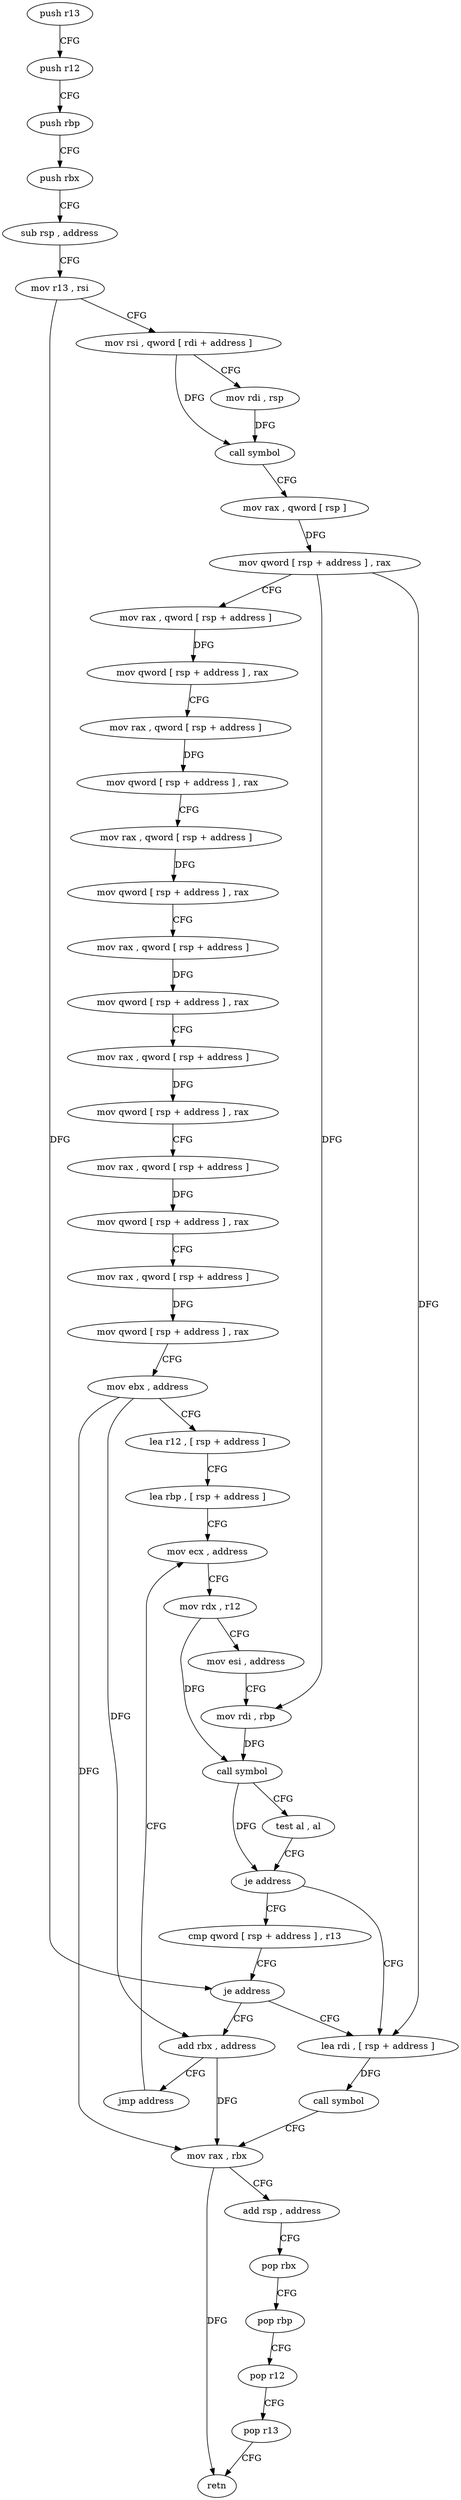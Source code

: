 digraph "func" {
"84737" [label = "push r13" ]
"84739" [label = "push r12" ]
"84741" [label = "push rbp" ]
"84742" [label = "push rbx" ]
"84743" [label = "sub rsp , address" ]
"84750" [label = "mov r13 , rsi" ]
"84753" [label = "mov rsi , qword [ rdi + address ]" ]
"84757" [label = "mov rdi , rsp" ]
"84760" [label = "call symbol" ]
"84765" [label = "mov rax , qword [ rsp ]" ]
"84769" [label = "mov qword [ rsp + address ] , rax" ]
"84774" [label = "mov rax , qword [ rsp + address ]" ]
"84779" [label = "mov qword [ rsp + address ] , rax" ]
"84784" [label = "mov rax , qword [ rsp + address ]" ]
"84789" [label = "mov qword [ rsp + address ] , rax" ]
"84794" [label = "mov rax , qword [ rsp + address ]" ]
"84799" [label = "mov qword [ rsp + address ] , rax" ]
"84804" [label = "mov rax , qword [ rsp + address ]" ]
"84809" [label = "mov qword [ rsp + address ] , rax" ]
"84814" [label = "mov rax , qword [ rsp + address ]" ]
"84819" [label = "mov qword [ rsp + address ] , rax" ]
"84824" [label = "mov rax , qword [ rsp + address ]" ]
"84829" [label = "mov qword [ rsp + address ] , rax" ]
"84837" [label = "mov rax , qword [ rsp + address ]" ]
"84842" [label = "mov qword [ rsp + address ] , rax" ]
"84850" [label = "mov ebx , address" ]
"84855" [label = "lea r12 , [ rsp + address ]" ]
"84860" [label = "lea rbp , [ rsp + address ]" ]
"84865" [label = "mov ecx , address" ]
"84903" [label = "lea rdi , [ rsp + address ]" ]
"84908" [label = "call symbol" ]
"84913" [label = "mov rax , rbx" ]
"84916" [label = "add rsp , address" ]
"84923" [label = "pop rbx" ]
"84924" [label = "pop rbp" ]
"84925" [label = "pop r12" ]
"84927" [label = "pop r13" ]
"84929" [label = "retn" ]
"84890" [label = "cmp qword [ rsp + address ] , r13" ]
"84895" [label = "je address" ]
"84897" [label = "add rbx , address" ]
"84901" [label = "jmp address" ]
"84870" [label = "mov rdx , r12" ]
"84873" [label = "mov esi , address" ]
"84878" [label = "mov rdi , rbp" ]
"84881" [label = "call symbol" ]
"84886" [label = "test al , al" ]
"84888" [label = "je address" ]
"84737" -> "84739" [ label = "CFG" ]
"84739" -> "84741" [ label = "CFG" ]
"84741" -> "84742" [ label = "CFG" ]
"84742" -> "84743" [ label = "CFG" ]
"84743" -> "84750" [ label = "CFG" ]
"84750" -> "84753" [ label = "CFG" ]
"84750" -> "84895" [ label = "DFG" ]
"84753" -> "84757" [ label = "CFG" ]
"84753" -> "84760" [ label = "DFG" ]
"84757" -> "84760" [ label = "DFG" ]
"84760" -> "84765" [ label = "CFG" ]
"84765" -> "84769" [ label = "DFG" ]
"84769" -> "84774" [ label = "CFG" ]
"84769" -> "84878" [ label = "DFG" ]
"84769" -> "84903" [ label = "DFG" ]
"84774" -> "84779" [ label = "DFG" ]
"84779" -> "84784" [ label = "CFG" ]
"84784" -> "84789" [ label = "DFG" ]
"84789" -> "84794" [ label = "CFG" ]
"84794" -> "84799" [ label = "DFG" ]
"84799" -> "84804" [ label = "CFG" ]
"84804" -> "84809" [ label = "DFG" ]
"84809" -> "84814" [ label = "CFG" ]
"84814" -> "84819" [ label = "DFG" ]
"84819" -> "84824" [ label = "CFG" ]
"84824" -> "84829" [ label = "DFG" ]
"84829" -> "84837" [ label = "CFG" ]
"84837" -> "84842" [ label = "DFG" ]
"84842" -> "84850" [ label = "CFG" ]
"84850" -> "84855" [ label = "CFG" ]
"84850" -> "84913" [ label = "DFG" ]
"84850" -> "84897" [ label = "DFG" ]
"84855" -> "84860" [ label = "CFG" ]
"84860" -> "84865" [ label = "CFG" ]
"84865" -> "84870" [ label = "CFG" ]
"84903" -> "84908" [ label = "DFG" ]
"84908" -> "84913" [ label = "CFG" ]
"84913" -> "84916" [ label = "CFG" ]
"84913" -> "84929" [ label = "DFG" ]
"84916" -> "84923" [ label = "CFG" ]
"84923" -> "84924" [ label = "CFG" ]
"84924" -> "84925" [ label = "CFG" ]
"84925" -> "84927" [ label = "CFG" ]
"84927" -> "84929" [ label = "CFG" ]
"84890" -> "84895" [ label = "CFG" ]
"84895" -> "84903" [ label = "CFG" ]
"84895" -> "84897" [ label = "CFG" ]
"84897" -> "84901" [ label = "CFG" ]
"84897" -> "84913" [ label = "DFG" ]
"84901" -> "84865" [ label = "CFG" ]
"84870" -> "84873" [ label = "CFG" ]
"84870" -> "84881" [ label = "DFG" ]
"84873" -> "84878" [ label = "CFG" ]
"84878" -> "84881" [ label = "DFG" ]
"84881" -> "84886" [ label = "CFG" ]
"84881" -> "84888" [ label = "DFG" ]
"84886" -> "84888" [ label = "CFG" ]
"84888" -> "84903" [ label = "CFG" ]
"84888" -> "84890" [ label = "CFG" ]
}
